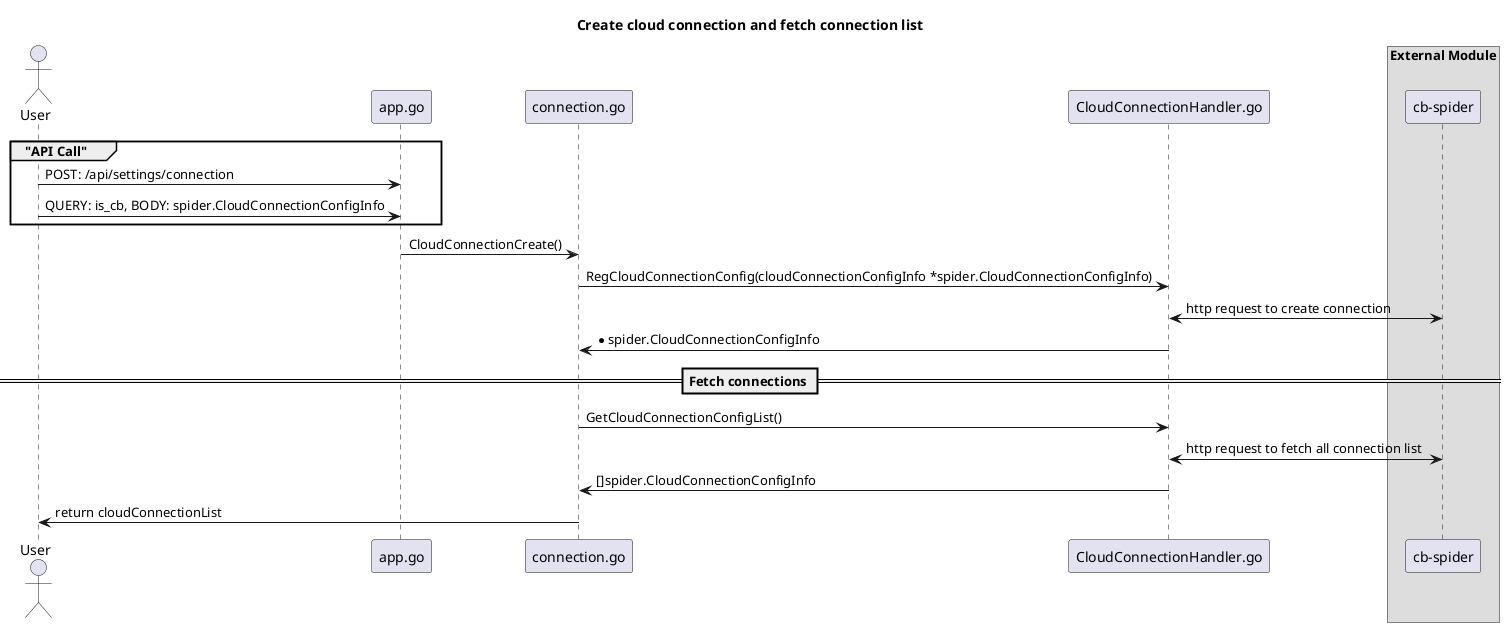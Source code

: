 @startuml

title "Create cloud connection and fetch connection list"

actor User as user

participant "app.go" as app
participant "connection.go" as route
participant "CloudConnectionHandler.go" as handler
box "External Module"
participant "cb-spider" as spider
end box

group  "API Call"
user    -> app : POST: /api/settings/connection
user    -> app : QUERY: is_cb, BODY: spider.CloudConnectionConfigInfo
end
app     -> route: CloudConnectionCreate()
route     -> handler: RegCloudConnectionConfig(cloudConnectionConfigInfo *spider.CloudConnectionConfigInfo)
handler <-> spider: http request to create connection
route <- handler: *spider.CloudConnectionConfigInfo
== Fetch connections ==
route     -> handler: GetCloudConnectionConfigList()
handler <-> spider: http request to fetch all connection list
route <- handler: []spider.CloudConnectionConfigInfo
user <- route:  return cloudConnectionList


@enduml
